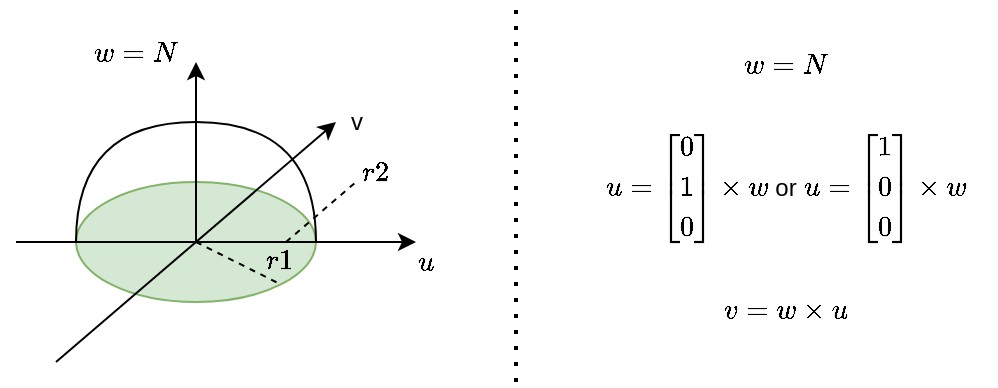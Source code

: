 <mxfile version="16.0.3" type="device" pages="2"><diagram id="wFL3Qau3cAyLy7ijPAoX" name="Page-1"><mxGraphModel dx="1635" dy="898" grid="1" gridSize="10" guides="1" tooltips="1" connect="1" arrows="1" fold="1" page="1" pageScale="1" pageWidth="827" pageHeight="1169" math="1" shadow="0"><root><mxCell id="0"/><mxCell id="1" parent="0"/><mxCell id="bBY_ahYo_zYgJbxIj5qU-12" value="" style="ellipse;whiteSpace=wrap;html=1;shadow=0;sketch=0;fillColor=#d5e8d4;strokeColor=#82b366;" vertex="1" parent="1"><mxGeometry x="260" y="340" width="120" height="60" as="geometry"/></mxCell><mxCell id="bBY_ahYo_zYgJbxIj5qU-13" value="" style="shape=or;whiteSpace=wrap;html=1;shadow=0;sketch=0;fillColor=none;rotation=-90;" vertex="1" parent="1"><mxGeometry x="290" y="280" width="60" height="120" as="geometry"/></mxCell><mxCell id="bBY_ahYo_zYgJbxIj5qU-14" value="" style="endArrow=classic;html=1;rounded=0;exitX=0;exitY=0.5;exitDx=0;exitDy=0;exitPerimeter=0;" edge="1" parent="1" source="bBY_ahYo_zYgJbxIj5qU-13"><mxGeometry width="50" height="50" relative="1" as="geometry"><mxPoint x="540" y="480" as="sourcePoint"/><mxPoint x="320" y="280" as="targetPoint"/></mxGeometry></mxCell><mxCell id="bBY_ahYo_zYgJbxIj5qU-15" value="" style="endArrow=classic;html=1;rounded=0;" edge="1" parent="1"><mxGeometry width="50" height="50" relative="1" as="geometry"><mxPoint x="230" y="370" as="sourcePoint"/><mxPoint x="430" y="370" as="targetPoint"/></mxGeometry></mxCell><mxCell id="bBY_ahYo_zYgJbxIj5qU-16" value="" style="endArrow=classic;html=1;rounded=0;" edge="1" parent="1"><mxGeometry width="50" height="50" relative="1" as="geometry"><mxPoint x="250" y="430" as="sourcePoint"/><mxPoint x="390" y="310" as="targetPoint"/></mxGeometry></mxCell><mxCell id="bBY_ahYo_zYgJbxIj5qU-17" value="$$w = N$$" style="text;html=1;strokeColor=none;fillColor=none;align=center;verticalAlign=middle;whiteSpace=wrap;rounded=0;shadow=0;sketch=0;" vertex="1" parent="1"><mxGeometry x="260" y="260" width="60" height="30" as="geometry"/></mxCell><mxCell id="bBY_ahYo_zYgJbxIj5qU-18" value="$$u$$" style="text;html=1;align=center;verticalAlign=middle;resizable=0;points=[];autosize=1;strokeColor=none;fillColor=none;" vertex="1" parent="1"><mxGeometry x="410" y="370" width="50" height="20" as="geometry"/></mxCell><mxCell id="bBY_ahYo_zYgJbxIj5qU-19" value="v" style="text;html=1;align=center;verticalAlign=middle;resizable=0;points=[];autosize=1;strokeColor=none;fillColor=none;" vertex="1" parent="1"><mxGeometry x="390" y="300" width="20" height="20" as="geometry"/></mxCell><mxCell id="bBY_ahYo_zYgJbxIj5qU-20" value="" style="endArrow=none;dashed=1;html=1;rounded=0;entryX=1;entryY=1;entryDx=0;entryDy=0;" edge="1" parent="1" target="bBY_ahYo_zYgJbxIj5qU-12"><mxGeometry width="50" height="50" relative="1" as="geometry"><mxPoint x="320" y="370" as="sourcePoint"/><mxPoint x="590" y="430" as="targetPoint"/></mxGeometry></mxCell><mxCell id="bBY_ahYo_zYgJbxIj5qU-22" value="$$r1$$" style="text;html=1;strokeColor=none;fillColor=none;align=center;verticalAlign=middle;whiteSpace=wrap;rounded=0;shadow=0;sketch=0;" vertex="1" parent="1"><mxGeometry x="332" y="364" width="60" height="30" as="geometry"/></mxCell><mxCell id="bBY_ahYo_zYgJbxIj5qU-26" value="" style="endArrow=none;dashed=1;html=1;rounded=0;" edge="1" parent="1"><mxGeometry width="50" height="50" relative="1" as="geometry"><mxPoint x="365" y="370" as="sourcePoint"/><mxPoint x="400" y="340" as="targetPoint"/></mxGeometry></mxCell><mxCell id="bBY_ahYo_zYgJbxIj5qU-27" value="$$r2$$" style="text;html=1;strokeColor=none;fillColor=none;align=center;verticalAlign=middle;whiteSpace=wrap;rounded=0;shadow=0;sketch=0;" vertex="1" parent="1"><mxGeometry x="380" y="320" width="60" height="30" as="geometry"/></mxCell><mxCell id="bBY_ahYo_zYgJbxIj5qU-28" value="&lt;div&gt;$$w = N$$ &lt;br&gt;&lt;/div&gt;&lt;div&gt;\(u = \begin{bmatrix}0 \\ 1 \\ 0\end{bmatrix} \times w\) or \(u = \begin{bmatrix}1 \\ 0 \\ 0\end{bmatrix} \times w\)&lt;/div&gt;&lt;div&gt;&lt;br&gt;&lt;/div&gt;&lt;div&gt;$$v = w \times u$$&lt;br&gt; &lt;/div&gt;" style="text;html=1;strokeColor=none;fillColor=none;align=center;verticalAlign=middle;whiteSpace=wrap;rounded=0;shadow=0;sketch=0;" vertex="1" parent="1"><mxGeometry x="510" y="290" width="210" height="120" as="geometry"/></mxCell><mxCell id="bBY_ahYo_zYgJbxIj5qU-29" value="" style="endArrow=none;dashed=1;html=1;dashPattern=1 3;strokeWidth=2;rounded=0;" edge="1" parent="1"><mxGeometry width="50" height="50" relative="1" as="geometry"><mxPoint x="480" y="440" as="sourcePoint"/><mxPoint x="480" y="250" as="targetPoint"/></mxGeometry></mxCell></root></mxGraphModel></diagram><diagram id="UC7zLGG-v6rl_Wl5jult" name="Page-2"><mxGraphModel dx="1635" dy="898" grid="1" gridSize="10" guides="1" tooltips="1" connect="1" arrows="1" fold="1" page="1" pageScale="1" pageWidth="827" pageHeight="1169" math="1" shadow="0"><root><mxCell id="Z9TD_2qPoH5LT83dJwhD-0"/><mxCell id="Z9TD_2qPoH5LT83dJwhD-1" parent="Z9TD_2qPoH5LT83dJwhD-0"/><mxCell id="Z9TD_2qPoH5LT83dJwhD-2" value="$$R_{random} = ( u * \cos{r_1} * \sqrt{r_2} ) + ( v * \sin{r_1} * sqrt{r_2} ) + ( w * sqrt{1 - r_2} )$$" style="text;html=1;strokeColor=none;fillColor=none;align=center;verticalAlign=middle;whiteSpace=wrap;rounded=0;shadow=0;sketch=0;" vertex="1" parent="Z9TD_2qPoH5LT83dJwhD-1"><mxGeometry x="151" y="180" width="526" height="130" as="geometry"/></mxCell></root></mxGraphModel></diagram></mxfile>